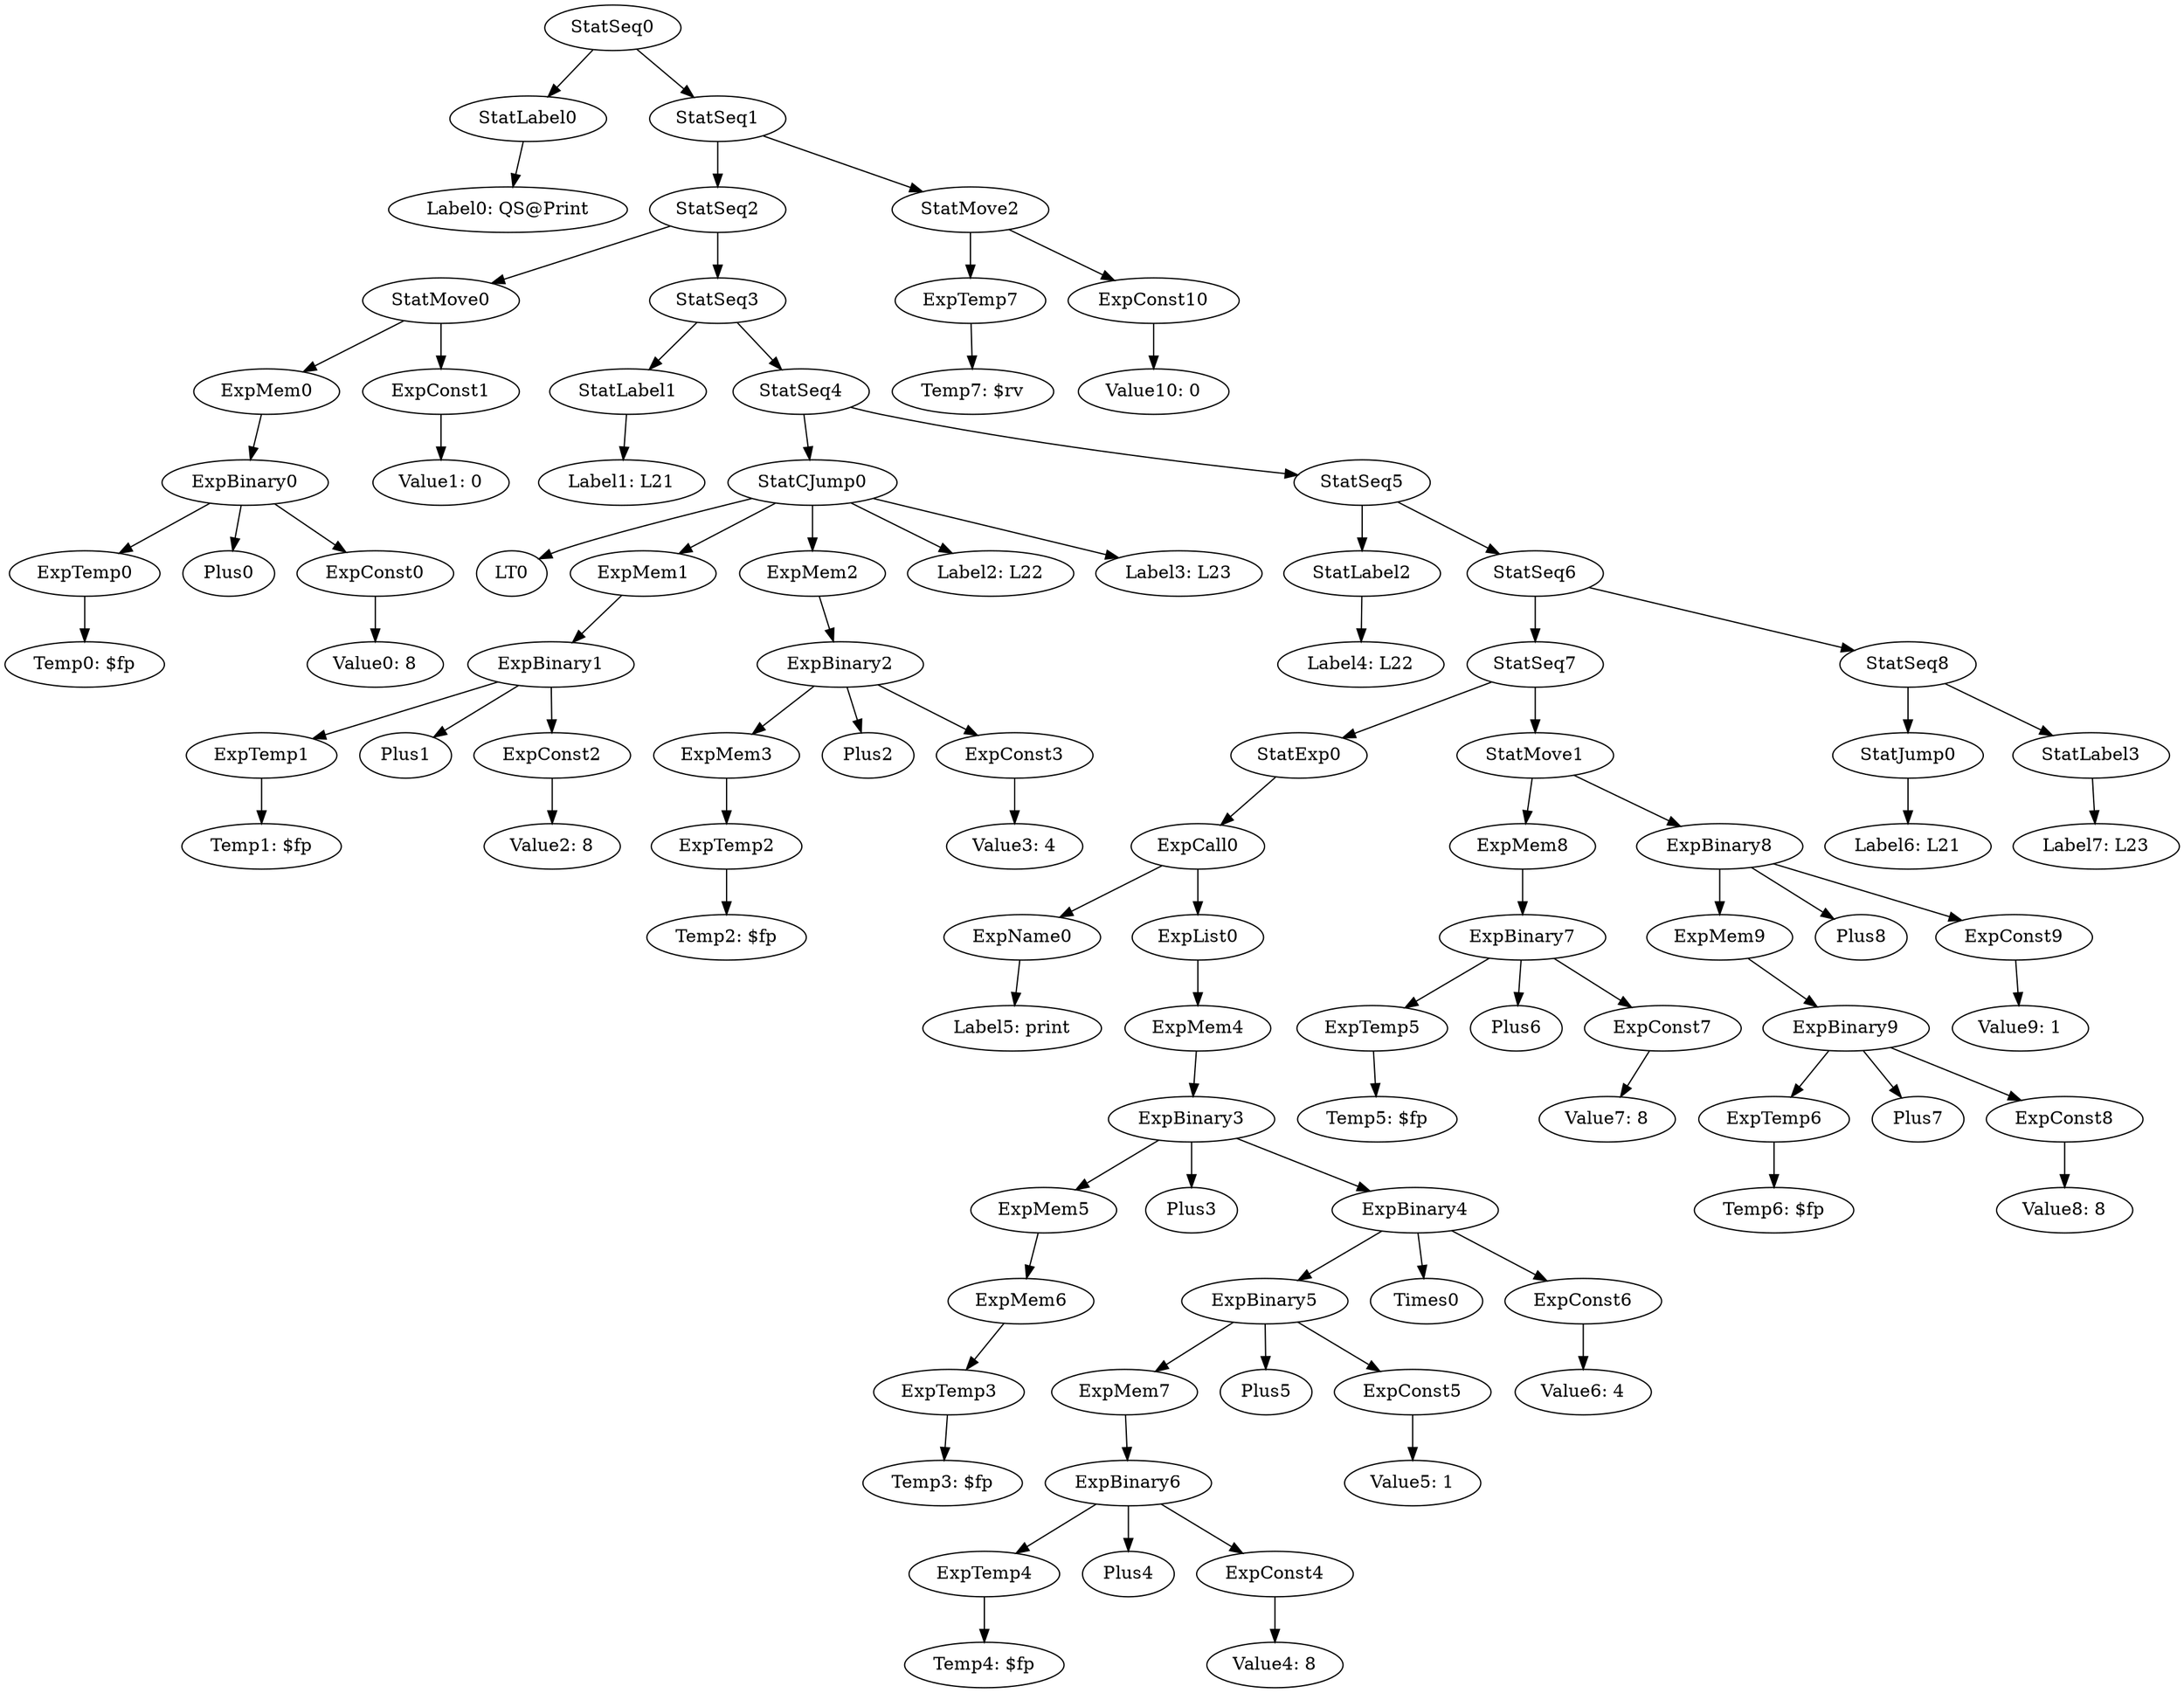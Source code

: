 digraph {
	ordering = out;
	ExpConst10 -> "Value10: 0";
	StatMove2 -> ExpTemp7;
	StatMove2 -> ExpConst10;
	StatJump0 -> "Label6: L21";
	StatSeq6 -> StatSeq7;
	StatSeq6 -> StatSeq8;
	ExpBinary8 -> ExpMem9;
	ExpBinary8 -> Plus8;
	ExpBinary8 -> ExpConst9;
	ExpBinary9 -> ExpTemp6;
	ExpBinary9 -> Plus7;
	ExpBinary9 -> ExpConst8;
	ExpTemp6 -> "Temp6: $fp";
	StatMove1 -> ExpMem8;
	StatMove1 -> ExpBinary8;
	StatSeq1 -> StatSeq2;
	StatSeq1 -> StatMove2;
	ExpMem8 -> ExpBinary7;
	ExpTemp2 -> "Temp2: $fp";
	ExpConst3 -> "Value3: 4";
	ExpConst7 -> "Value7: 8";
	ExpTemp1 -> "Temp1: $fp";
	ExpTemp5 -> "Temp5: $fp";
	ExpBinary7 -> ExpTemp5;
	ExpBinary7 -> Plus6;
	ExpBinary7 -> ExpConst7;
	StatSeq5 -> StatLabel2;
	StatSeq5 -> StatSeq6;
	ExpBinary0 -> ExpTemp0;
	ExpBinary0 -> Plus0;
	ExpBinary0 -> ExpConst0;
	ExpMem4 -> ExpBinary3;
	StatSeq4 -> StatCJump0;
	StatSeq4 -> StatSeq5;
	ExpMem2 -> ExpBinary2;
	StatLabel1 -> "Label1: L21";
	ExpCall0 -> ExpName0;
	ExpCall0 -> ExpList0;
	StatMove0 -> ExpMem0;
	StatMove0 -> ExpConst1;
	ExpTemp7 -> "Temp7: $rv";
	ExpTemp0 -> "Temp0: $fp";
	StatSeq3 -> StatLabel1;
	StatSeq3 -> StatSeq4;
	ExpMem7 -> ExpBinary6;
	ExpBinary2 -> ExpMem3;
	ExpBinary2 -> Plus2;
	ExpBinary2 -> ExpConst3;
	ExpMem5 -> ExpMem6;
	StatLabel0 -> "Label0: QS@Print";
	StatSeq7 -> StatExp0;
	StatSeq7 -> StatMove1;
	StatLabel2 -> "Label4: L22";
	ExpMem3 -> ExpTemp2;
	ExpBinary1 -> ExpTemp1;
	ExpBinary1 -> Plus1;
	ExpBinary1 -> ExpConst2;
	ExpMem0 -> ExpBinary0;
	ExpBinary6 -> ExpTemp4;
	ExpBinary6 -> Plus4;
	ExpBinary6 -> ExpConst4;
	StatSeq2 -> StatMove0;
	StatSeq2 -> StatSeq3;
	ExpMem9 -> ExpBinary9;
	ExpMem1 -> ExpBinary1;
	ExpConst6 -> "Value6: 4";
	ExpConst1 -> "Value1: 0";
	ExpName0 -> "Label5: print";
	StatSeq8 -> StatJump0;
	StatSeq8 -> StatLabel3;
	ExpTemp3 -> "Temp3: $fp";
	ExpMem6 -> ExpTemp3;
	ExpConst2 -> "Value2: 8";
	ExpBinary3 -> ExpMem5;
	ExpBinary3 -> Plus3;
	ExpBinary3 -> ExpBinary4;
	ExpConst5 -> "Value5: 1";
	ExpTemp4 -> "Temp4: $fp";
	StatLabel3 -> "Label7: L23";
	ExpConst8 -> "Value8: 8";
	ExpConst4 -> "Value4: 8";
	StatSeq0 -> StatLabel0;
	StatSeq0 -> StatSeq1;
	StatExp0 -> ExpCall0;
	ExpConst9 -> "Value9: 1";
	ExpBinary5 -> ExpMem7;
	ExpBinary5 -> Plus5;
	ExpBinary5 -> ExpConst5;
	ExpConst0 -> "Value0: 8";
	ExpBinary4 -> ExpBinary5;
	ExpBinary4 -> Times0;
	ExpBinary4 -> ExpConst6;
	StatCJump0 -> LT0;
	StatCJump0 -> ExpMem1;
	StatCJump0 -> ExpMem2;
	StatCJump0 -> "Label2: L22";
	StatCJump0 -> "Label3: L23";
	ExpList0 -> ExpMem4;
}

